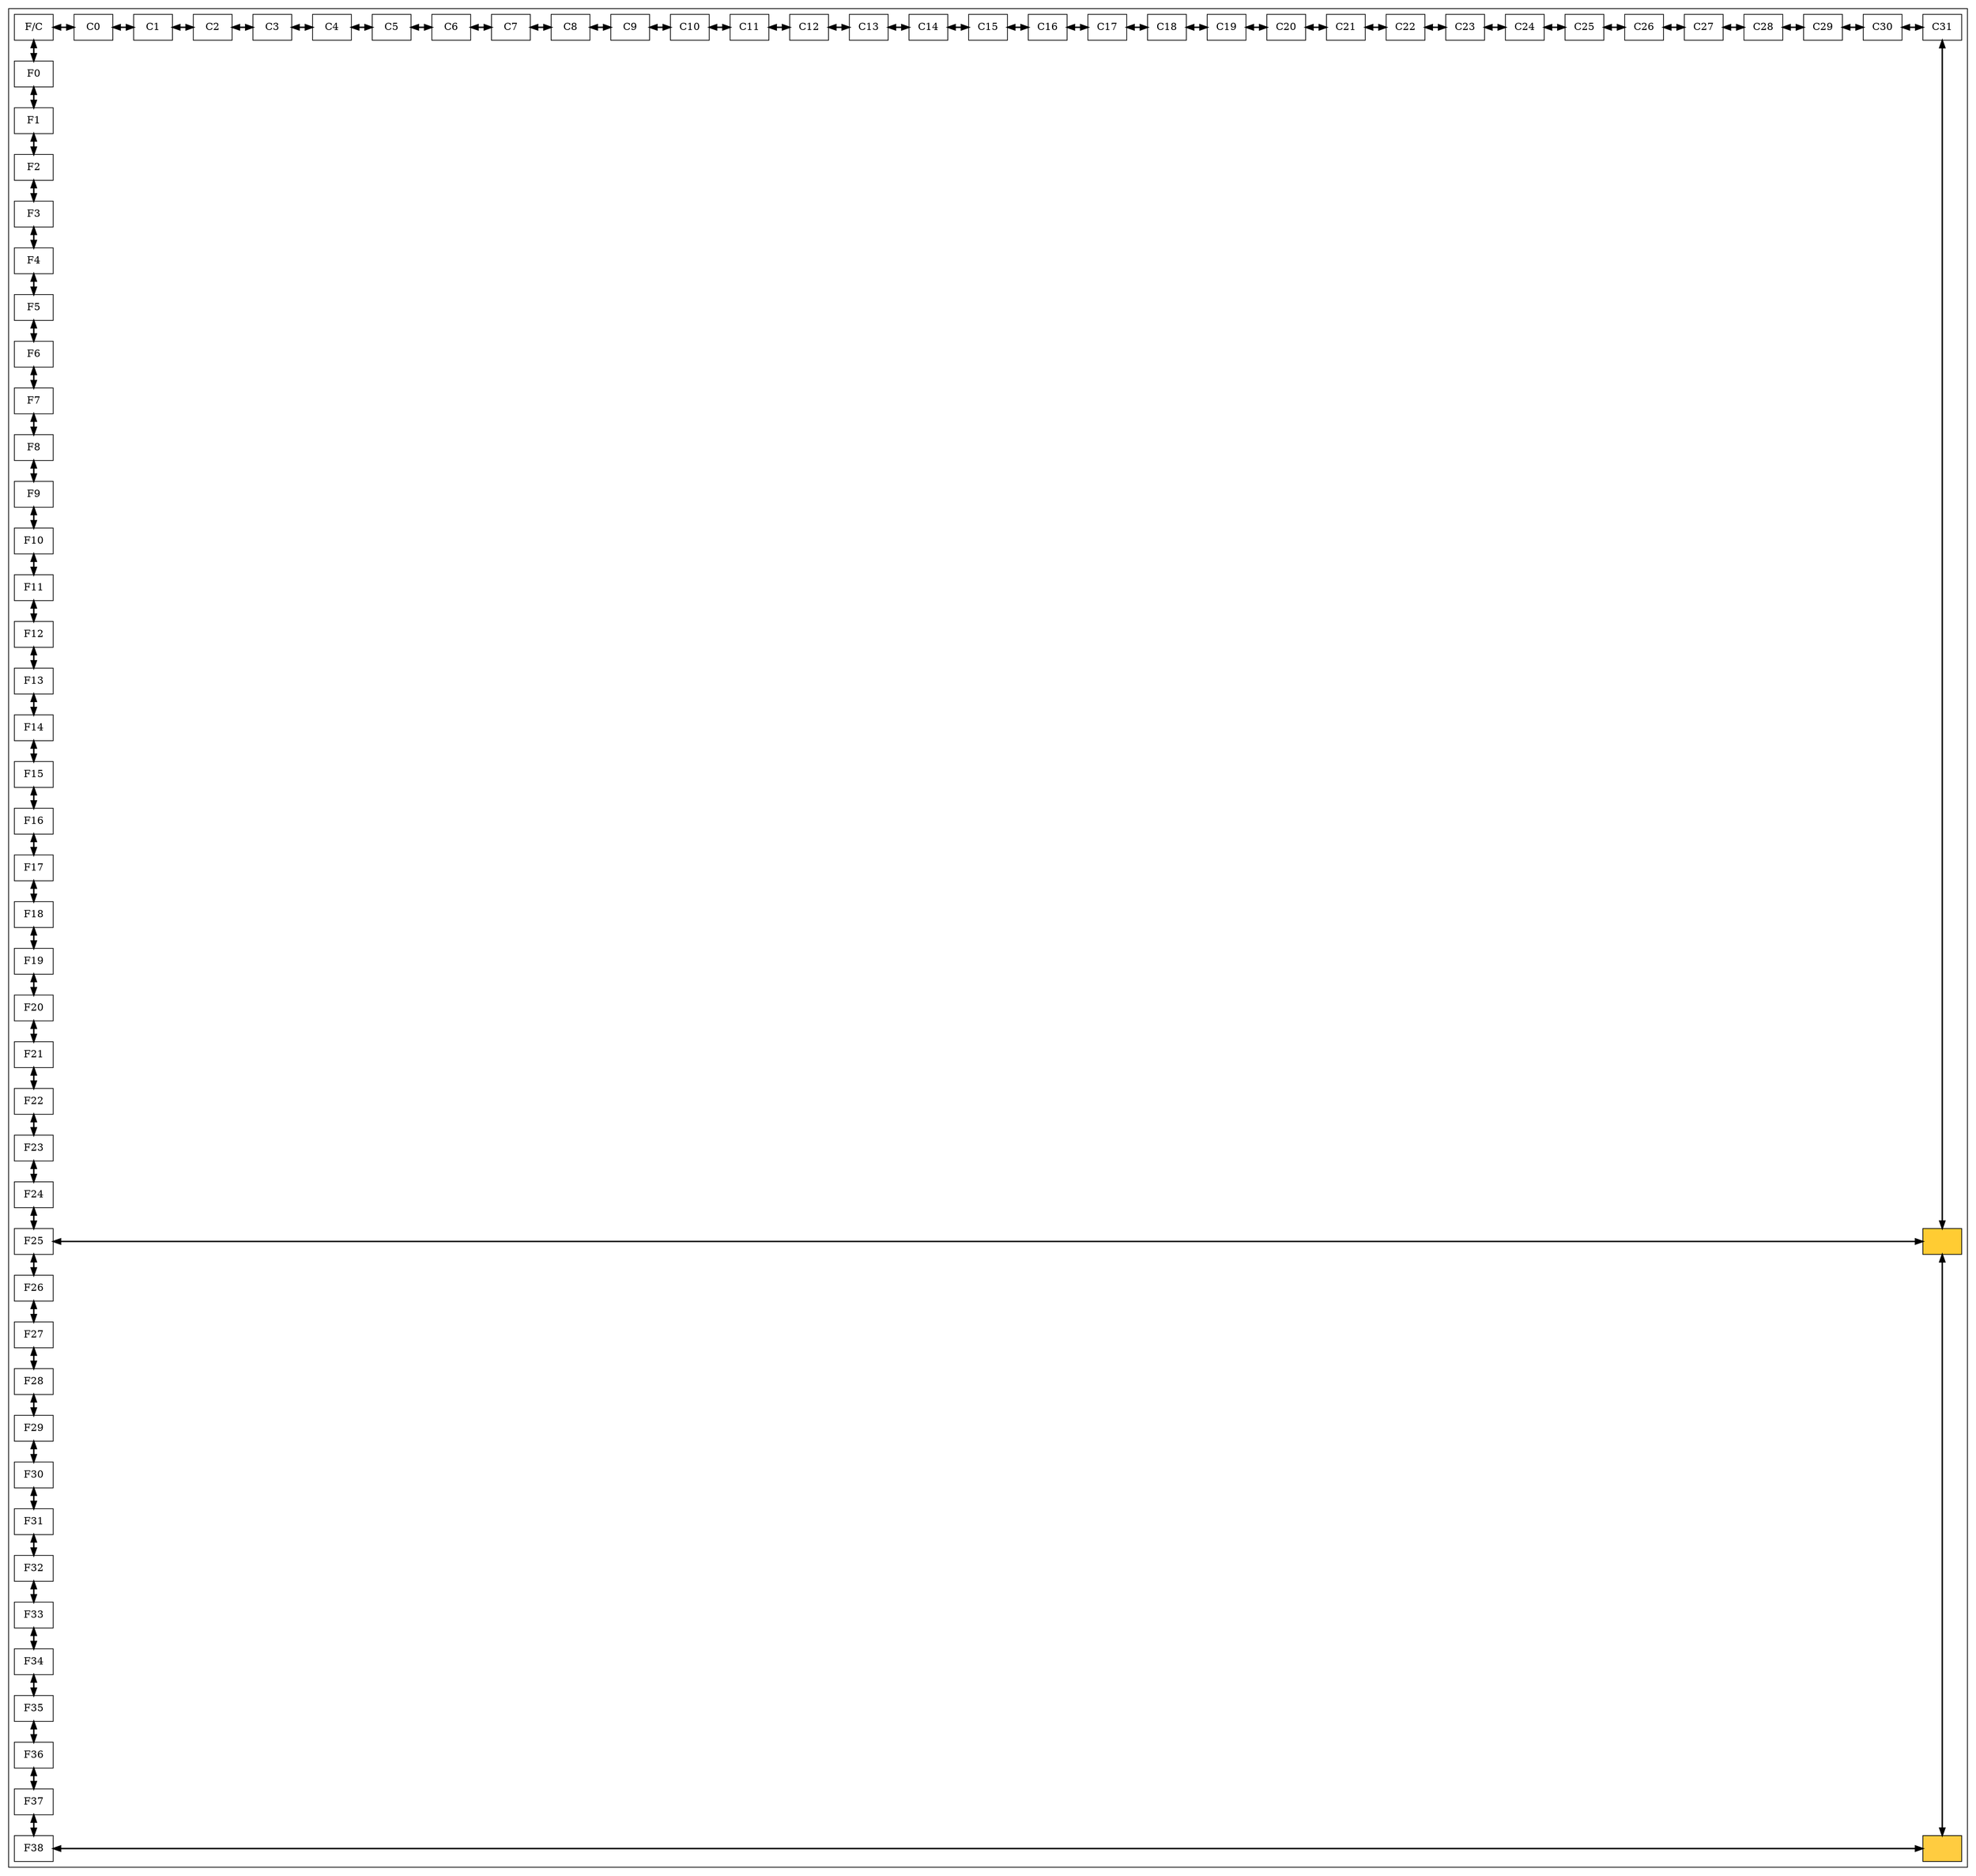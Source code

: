 digraph L{
nodesep=0.4
ranksep=0.4;
node[shape=box fillcolor="#A181FF" style =filled]
subgraph cluster_p{
    edge[style = "bold", dir= "both"]
bgcolor = "#FFFFFF"
raiz[label = "F/C" fillcolor="#FFFFFF" group=0]
Columna0[ label="C0" fillcolor="#FFFFFF" group=1 ];
raiz->Columna0;
Columna0->Columna1
Columna1[ label="C1" fillcolor="#FFFFFF" group=2 ];
Columna1->Columna2
Columna2[ label="C2" fillcolor="#FFFFFF" group=3 ];
Columna2->Columna3
Columna3[ label="C3" fillcolor="#FFFFFF" group=4 ];
Columna3->Columna4
Columna4[ label="C4" fillcolor="#FFFFFF" group=5 ];
Columna4->Columna5
Columna5[ label="C5" fillcolor="#FFFFFF" group=6 ];
Columna5->Columna6
Columna6[ label="C6" fillcolor="#FFFFFF" group=7 ];
Columna6->Columna7
Columna7[ label="C7" fillcolor="#FFFFFF" group=8 ];
Columna7->Columna8
Columna8[ label="C8" fillcolor="#FFFFFF" group=9 ];
Columna8->Columna9
Columna9[ label="C9" fillcolor="#FFFFFF" group=10 ];
Columna9->Columna10
Columna10[ label="C10" fillcolor="#FFFFFF" group=11 ];
Columna10->Columna11
Columna11[ label="C11" fillcolor="#FFFFFF" group=12 ];
Columna11->Columna12
Columna12[ label="C12" fillcolor="#FFFFFF" group=13 ];
Columna12->Columna13
Columna13[ label="C13" fillcolor="#FFFFFF" group=14 ];
Columna13->Columna14
Columna14[ label="C14" fillcolor="#FFFFFF" group=15 ];
Columna14->Columna15
Columna15[ label="C15" fillcolor="#FFFFFF" group=16 ];
Columna15->Columna16
Columna16[ label="C16" fillcolor="#FFFFFF" group=17 ];
Columna16->Columna17
Columna17[ label="C17" fillcolor="#FFFFFF" group=18 ];
Columna17->Columna18
Columna18[ label="C18" fillcolor="#FFFFFF" group=19 ];
Columna18->Columna19
Columna19[ label="C19" fillcolor="#FFFFFF" group=20 ];
Columna19->Columna20
Columna20[ label="C20" fillcolor="#FFFFFF" group=21 ];
Columna20->Columna21
Columna21[ label="C21" fillcolor="#FFFFFF" group=22 ];
Columna21->Columna22
Columna22[ label="C22" fillcolor="#FFFFFF" group=23 ];
Columna22->Columna23
Columna23[ label="C23" fillcolor="#FFFFFF" group=24 ];
Columna23->Columna24
Columna24[ label="C24" fillcolor="#FFFFFF" group=25 ];
Columna24->Columna25
Columna25[ label="C25" fillcolor="#FFFFFF" group=26 ];
Columna25->Columna26
Columna26[ label="C26" fillcolor="#FFFFFF" group=27 ];
Columna26->Columna27
Columna27[ label="C27" fillcolor="#FFFFFF" group=28 ];
Columna27->Columna28
Columna28[ label="C28" fillcolor="#FFFFFF" group=29 ];
Columna28->Columna29
Columna29[ label="C29" fillcolor="#FFFFFF" group=30 ];
Columna29->Columna30
Columna30[ label="C30" fillcolor="#FFFFFF" group=31 ];
Columna30->Columna31
Columna31[ label="C31" fillcolor="#FFFFFF" group=32 ];
{rank=same;raiz;Columna0;Columna1;Columna2;Columna3;Columna4;Columna5;Columna6;Columna7;Columna8;Columna9;Columna10;Columna11;Columna12;Columna13;Columna14;Columna15;Columna16;Columna17;Columna18;Columna19;Columna20;Columna21;Columna22;Columna23;Columna24;Columna25;Columna26;Columna27;Columna28;Columna29;Columna30;Columna31;}
Fila0[ label="F0" fillcolor="#FFFFFF" group=0 ];
raiz->Fila0;
Fila0->Fila1
Fila1[ label="F1" fillcolor="#FFFFFF" group=0 ];
Fila1->Fila2
Fila2[ label="F2" fillcolor="#FFFFFF" group=0 ];
Fila2->Fila3
Fila3[ label="F3" fillcolor="#FFFFFF" group=0 ];
Fila3->Fila4
Fila4[ label="F4" fillcolor="#FFFFFF" group=0 ];
Fila4->Fila5
Fila5[ label="F5" fillcolor="#FFFFFF" group=0 ];
Fila5->Fila6
Fila6[ label="F6" fillcolor="#FFFFFF" group=0 ];
Fila6->Fila7
Fila7[ label="F7" fillcolor="#FFFFFF" group=0 ];
Fila7->Fila8
Fila8[ label="F8" fillcolor="#FFFFFF" group=0 ];
Fila8->Fila9
Fila9[ label="F9" fillcolor="#FFFFFF" group=0 ];
Fila9->Fila10
Fila10[ label="F10" fillcolor="#FFFFFF" group=0 ];
Fila10->Fila11
Fila11[ label="F11" fillcolor="#FFFFFF" group=0 ];
Fila11->Fila12
Fila12[ label="F12" fillcolor="#FFFFFF" group=0 ];
Fila12->Fila13
Fila13[ label="F13" fillcolor="#FFFFFF" group=0 ];
Fila13->Fila14
Fila14[ label="F14" fillcolor="#FFFFFF" group=0 ];
Fila14->Fila15
Fila15[ label="F15" fillcolor="#FFFFFF" group=0 ];
Fila15->Fila16
Fila16[ label="F16" fillcolor="#FFFFFF" group=0 ];
Fila16->Fila17
Fila17[ label="F17" fillcolor="#FFFFFF" group=0 ];
Fila17->Fila18
Fila18[ label="F18" fillcolor="#FFFFFF" group=0 ];
Fila18->Fila19
Fila19[ label="F19" fillcolor="#FFFFFF" group=0 ];
Fila19->Fila20
Fila20[ label="F20" fillcolor="#FFFFFF" group=0 ];
Fila20->Fila21
Fila21[ label="F21" fillcolor="#FFFFFF" group=0 ];
Fila21->Fila22
Fila22[ label="F22" fillcolor="#FFFFFF" group=0 ];
Fila22->Fila23
Fila23[ label="F23" fillcolor="#FFFFFF" group=0 ];
Fila23->Fila24
Fila24[ label="F24" fillcolor="#FFFFFF" group=0 ];
Fila24->Fila25
Fila25[ label="F25" fillcolor="#FFFFFF" group=0 ];
Fila25->Fila26
Fila26[ label="F26" fillcolor="#FFFFFF" group=0 ];
Fila26->Fila27
Fila27[ label="F27" fillcolor="#FFFFFF" group=0 ];
Fila27->Fila28
Fila28[ label="F28" fillcolor="#FFFFFF" group=0 ];
Fila28->Fila29
Fila29[ label="F29" fillcolor="#FFFFFF" group=0 ];
Fila29->Fila30
Fila30[ label="F30" fillcolor="#FFFFFF" group=0 ];
Fila30->Fila31
Fila31[ label="F31" fillcolor="#FFFFFF" group=0 ];
Fila31->Fila32
Fila32[ label="F32" fillcolor="#FFFFFF" group=0 ];
Fila32->Fila33
Fila33[ label="F33" fillcolor="#FFFFFF" group=0 ];
Fila33->Fila34
Fila34[ label="F34" fillcolor="#FFFFFF" group=0 ];
Fila34->Fila35
Fila35[ label="F35" fillcolor="#FFFFFF" group=0 ];
Fila35->Fila36
Fila36[ label="F36" fillcolor="#FFFFFF" group=0 ];
Fila36->Fila37
Fila37[ label="F37" fillcolor="#FFFFFF" group=0 ];
Fila37->Fila38
Fila38[ label="F38" fillcolor="#FFFFFF" group=0 ];


Nodo31_25[label="	" fillcolor="#FFCC33" group=32];
Fila25->Nodo31_25;
Columna31->Nodo31_25;
{rank=same;Fila25;Nodo31_25;}
Nodo31_38[label="	" fillcolor="#FFCC40" group=32];
Fila38->Nodo31_38;
Nodo31_25->Nodo31_38;
{rank=same;Fila38;Nodo31_38;}

}}